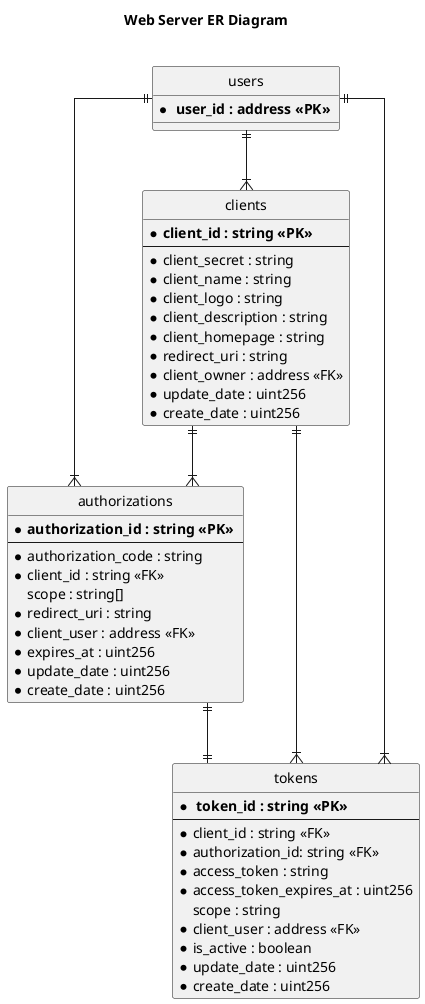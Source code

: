 @startuml Web Server ER Diagram
title **Web Server** ER Diagram\n
' hide the spot
hide circle

' avoid problems with angled crows feet
skinparam linetype ortho

entity "users" {
  * ** user_id : address <<PK>> **
} 

entity "clients"  {
  * **client_id : string <<PK>> **
  --
  *client_secret : string
  *client_name : string
  *client_logo : string
  *client_description : string
  *client_homepage : string
  *redirect_uri : string
  *client_owner : address <<FK>>
  *update_date : uint256
  *create_date : uint256
}


entity "authorizations"  {
  * **authorization_id : string <<PK>> **
  --
  *authorization_code : string
  *client_id : string <<FK>>
  scope : string[]
  *redirect_uri : string
  *client_user : address <<FK>>
  *expires_at : uint256
  *update_date : uint256
  *create_date : uint256
}

entity "tokens"  {
  * ** token_id : string <<PK>> **
  --
  *client_id : string <<FK>>
  *authorization_id: string <<FK>>
  *access_token : string
  *access_token_expires_at : uint256
  scope : string
  *client_user : address <<FK>>
  *is_active : boolean
  *update_date : uint256
  *create_date : uint256
}
"users" ||--|{ "authorizations"
"users"  ||--|{ "clients"
"users" ||--|{ "tokens"
"clients" ||--|{ "authorizations"
"clients" ||--|{ "tokens"
"authorizations" ||--|| "tokens"

@enduml